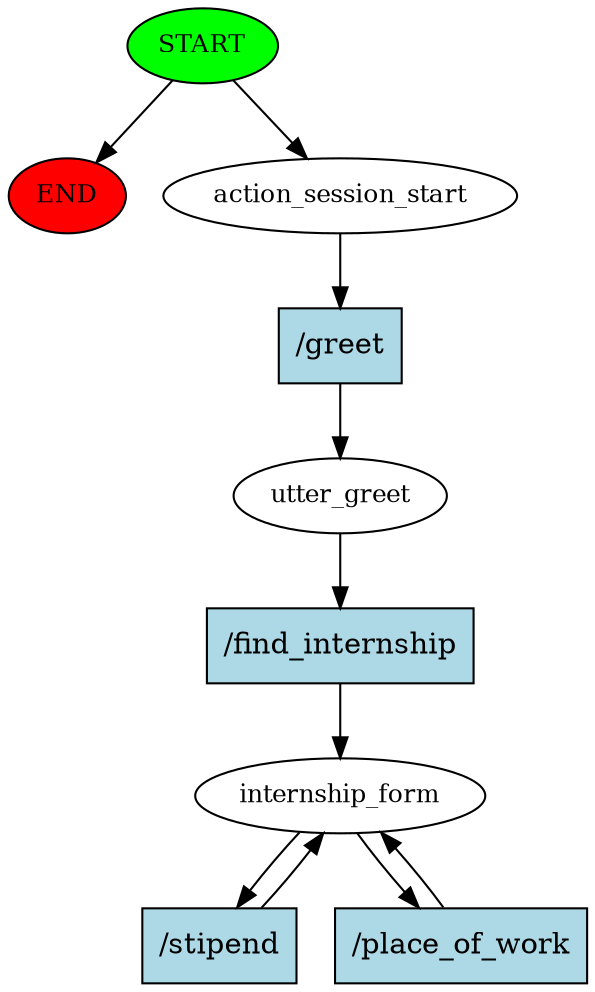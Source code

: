 digraph  {
0 [class="start active", fillcolor=green, fontsize=12, label=START, style=filled];
"-1" [class=end, fillcolor=red, fontsize=12, label=END, style=filled];
1 [class=active, fontsize=12, label=action_session_start];
2 [class=active, fontsize=12, label=utter_greet];
3 [class="active dashed", fontsize=12, label=internship_form];
6 [class="intent active", fillcolor=lightblue, label="/greet", shape=rect, style=filled];
7 [class="intent active", fillcolor=lightblue, label="/find_internship", shape=rect, style=filled];
8 [class="intent active", fillcolor=lightblue, label="/stipend", shape=rect, style=filled];
9 [class="intent active", fillcolor=lightblue, label="/place_of_work", shape=rect, style=filled];
0 -> "-1"  [class="", key=NONE, label=""];
0 -> 1  [class=active, key=NONE, label=""];
1 -> 6  [class=active, key=0];
2 -> 7  [class=active, key=0];
3 -> 8  [class=active, key=0];
3 -> 9  [class=active, key=0];
6 -> 2  [class=active, key=0];
7 -> 3  [class=active, key=0];
8 -> 3  [class=active, key=0];
9 -> 3  [class=active, key=0];
}
